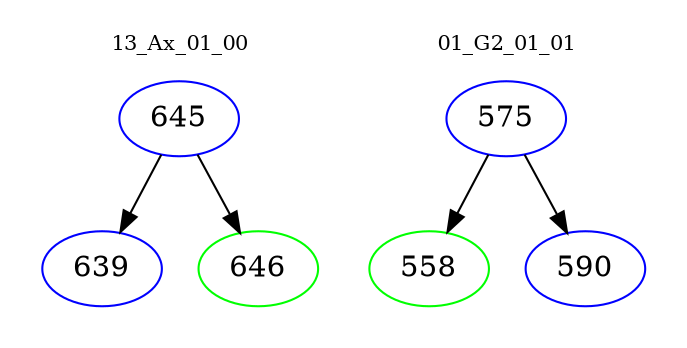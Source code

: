 digraph{
subgraph cluster_0 {
color = white
label = "13_Ax_01_00";
fontsize=10;
T0_645 [label="645", color="blue"]
T0_645 -> T0_639 [color="black"]
T0_639 [label="639", color="blue"]
T0_645 -> T0_646 [color="black"]
T0_646 [label="646", color="green"]
}
subgraph cluster_1 {
color = white
label = "01_G2_01_01";
fontsize=10;
T1_575 [label="575", color="blue"]
T1_575 -> T1_558 [color="black"]
T1_558 [label="558", color="green"]
T1_575 -> T1_590 [color="black"]
T1_590 [label="590", color="blue"]
}
}
